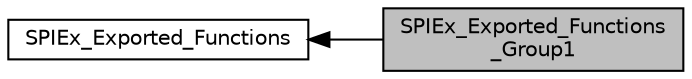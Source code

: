 digraph "SPIEx_Exported_Functions_Group1"
{
  edge [fontname="Helvetica",fontsize="10",labelfontname="Helvetica",labelfontsize="10"];
  node [fontname="Helvetica",fontsize="10",shape=box];
  rankdir=LR;
  Node2 [label="SPIEx_Exported_Functions",height=0.2,width=0.4,color="black", fillcolor="white", style="filled",URL="$group___s_p_i_ex___exported___functions.html",tooltip=" "];
  Node1 [label="SPIEx_Exported_Functions\l_Group1",height=0.2,width=0.4,color="black", fillcolor="grey75", style="filled", fontcolor="black",tooltip=" "];
  Node2->Node1 [shape=plaintext, dir="back", style="solid"];
}

